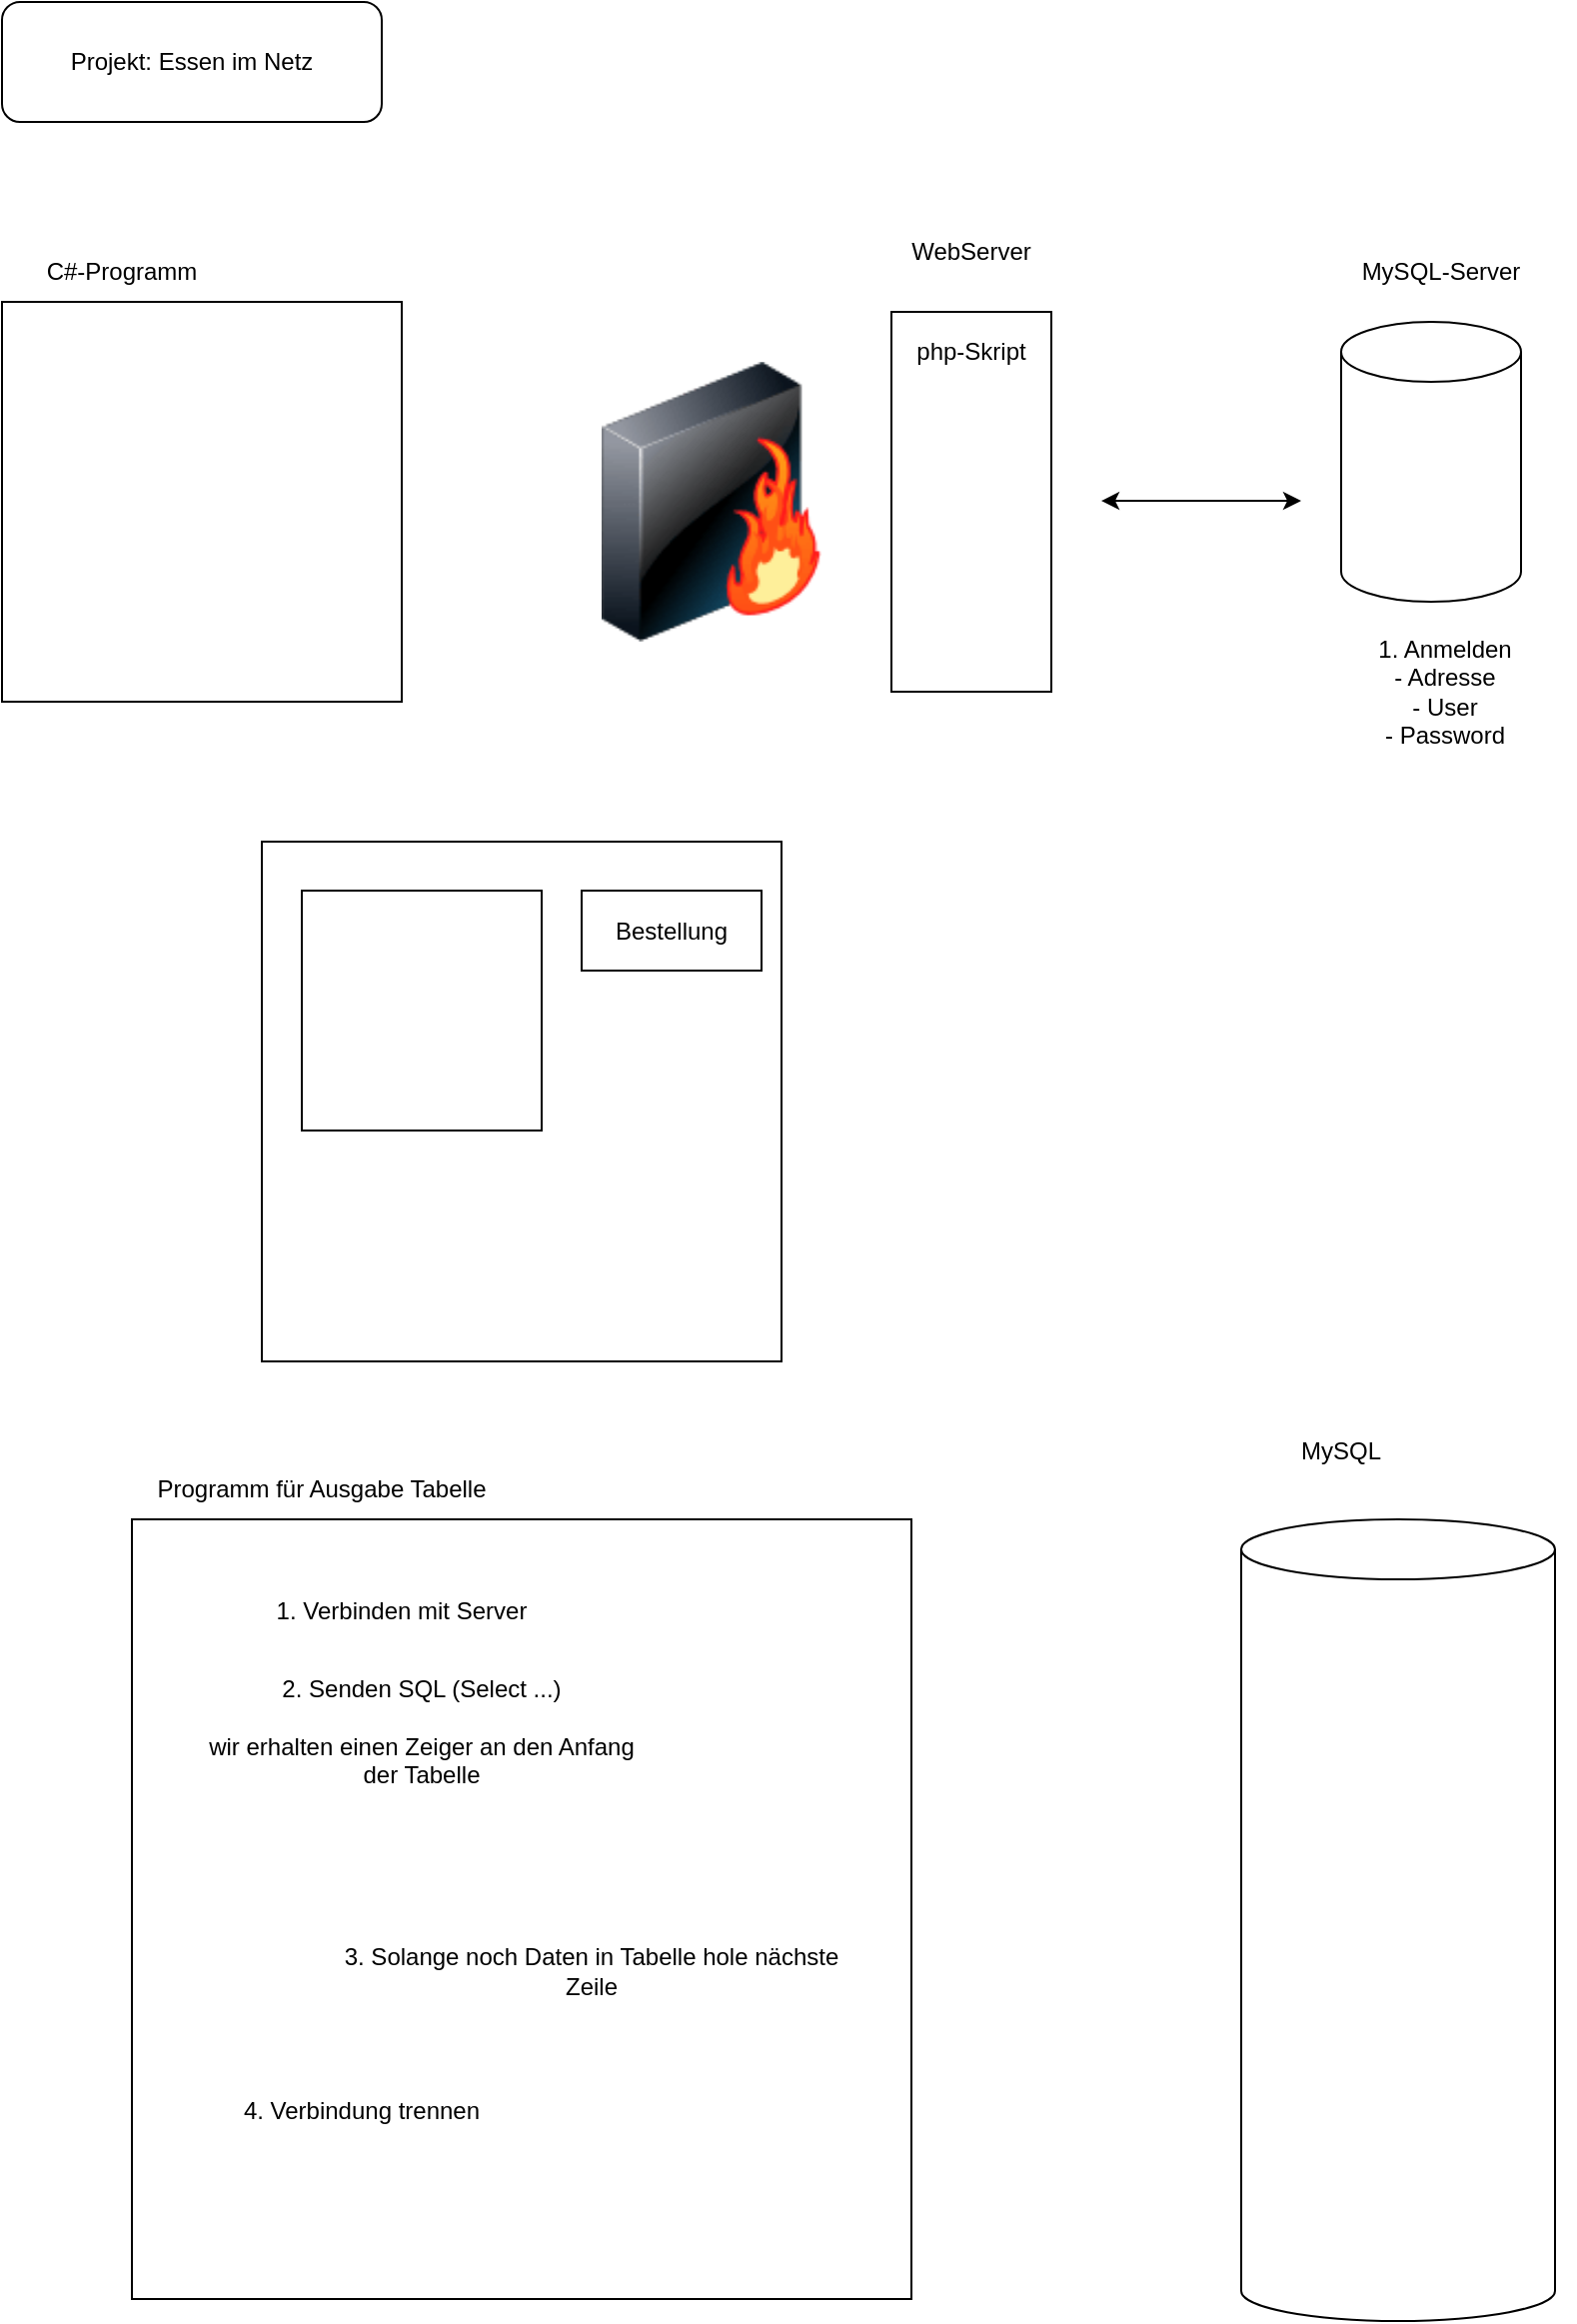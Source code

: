 <mxfile>
    <diagram id="UUAtwhpTZ4ZS1WnXTG8r" name="Seite-1">
        <mxGraphModel dx="1207" dy="839" grid="1" gridSize="10" guides="1" tooltips="1" connect="1" arrows="1" fold="1" page="1" pageScale="1" pageWidth="827" pageHeight="1169" math="0" shadow="0">
            <root>
                <mxCell id="0"/>
                <mxCell id="1" parent="0"/>
                <mxCell id="2" value="Projekt: Essen im Netz" style="rounded=1;whiteSpace=wrap;html=1;" vertex="1" parent="1">
                    <mxGeometry x="40" y="20" width="190" height="60" as="geometry"/>
                </mxCell>
                <mxCell id="3" value="" style="whiteSpace=wrap;html=1;aspect=fixed;" vertex="1" parent="1">
                    <mxGeometry x="40" y="170" width="200" height="200" as="geometry"/>
                </mxCell>
                <mxCell id="4" value="C#-Programm" style="text;html=1;strokeColor=none;fillColor=none;align=center;verticalAlign=middle;whiteSpace=wrap;rounded=0;" vertex="1" parent="1">
                    <mxGeometry x="40" y="140" width="120" height="30" as="geometry"/>
                </mxCell>
                <mxCell id="5" value="" style="rounded=0;whiteSpace=wrap;html=1;rotation=-90;textDirection=ltr;labelPosition=center;verticalLabelPosition=middle;align=center;verticalAlign=middle;" vertex="1" parent="1">
                    <mxGeometry x="430" y="230" width="190" height="80" as="geometry"/>
                </mxCell>
                <mxCell id="6" value="php-Skript" style="text;html=1;strokeColor=none;fillColor=none;align=center;verticalAlign=middle;whiteSpace=wrap;rounded=0;" vertex="1" parent="1">
                    <mxGeometry x="495" y="180" width="60" height="30" as="geometry"/>
                </mxCell>
                <mxCell id="7" value="WebServer" style="text;html=1;strokeColor=none;fillColor=none;align=center;verticalAlign=middle;whiteSpace=wrap;rounded=0;" vertex="1" parent="1">
                    <mxGeometry x="495" y="130" width="60" height="30" as="geometry"/>
                </mxCell>
                <mxCell id="9" value="" style="shape=cylinder3;whiteSpace=wrap;html=1;boundedLbl=1;backgroundOutline=1;size=15;" vertex="1" parent="1">
                    <mxGeometry x="710" y="180" width="90" height="140" as="geometry"/>
                </mxCell>
                <mxCell id="10" value="MySQL-Server" style="text;html=1;strokeColor=none;fillColor=none;align=center;verticalAlign=middle;whiteSpace=wrap;rounded=0;" vertex="1" parent="1">
                    <mxGeometry x="710" y="140" width="100" height="30" as="geometry"/>
                </mxCell>
                <mxCell id="13" value="1. Anmelden&lt;br&gt;- Adresse&lt;br&gt;- User&lt;br&gt;- Password" style="text;html=1;strokeColor=none;fillColor=none;align=center;verticalAlign=middle;whiteSpace=wrap;rounded=0;" vertex="1" parent="1">
                    <mxGeometry x="697" y="330" width="130" height="70" as="geometry"/>
                </mxCell>
                <mxCell id="14" value="" style="endArrow=classic;startArrow=classic;html=1;" edge="1" parent="1">
                    <mxGeometry width="50" height="50" relative="1" as="geometry">
                        <mxPoint x="590" y="269.52" as="sourcePoint"/>
                        <mxPoint x="690" y="269.52" as="targetPoint"/>
                    </mxGeometry>
                </mxCell>
                <mxCell id="15" value="" style="whiteSpace=wrap;html=1;aspect=fixed;" vertex="1" parent="1">
                    <mxGeometry x="170" y="440" width="260" height="260" as="geometry"/>
                </mxCell>
                <mxCell id="16" value="" style="whiteSpace=wrap;html=1;aspect=fixed;" vertex="1" parent="1">
                    <mxGeometry x="190" y="464.5" width="120" height="120" as="geometry"/>
                </mxCell>
                <mxCell id="18" value="Bestellung" style="rounded=0;whiteSpace=wrap;html=1;" vertex="1" parent="1">
                    <mxGeometry x="330" y="464.5" width="90" height="40" as="geometry"/>
                </mxCell>
                <mxCell id="19" value="" style="image;html=1;image=img/lib/clip_art/networking/Firewall-page1_128x128.png" vertex="1" parent="1">
                    <mxGeometry x="340" y="180" width="110" height="180" as="geometry"/>
                </mxCell>
                <mxCell id="20" value="" style="whiteSpace=wrap;html=1;aspect=fixed;" vertex="1" parent="1">
                    <mxGeometry x="105" y="779" width="390" height="390" as="geometry"/>
                </mxCell>
                <mxCell id="21" value="" style="shape=cylinder3;whiteSpace=wrap;html=1;boundedLbl=1;backgroundOutline=1;size=15;" vertex="1" parent="1">
                    <mxGeometry x="660" y="779" width="157" height="401" as="geometry"/>
                </mxCell>
                <mxCell id="22" value="Programm für Ausgabe Tabelle" style="text;html=1;strokeColor=none;fillColor=none;align=center;verticalAlign=middle;whiteSpace=wrap;rounded=0;" vertex="1" parent="1">
                    <mxGeometry x="105" y="749" width="190" height="30" as="geometry"/>
                </mxCell>
                <mxCell id="23" value="1. Verbinden mit Server" style="text;html=1;strokeColor=none;fillColor=none;align=center;verticalAlign=middle;whiteSpace=wrap;rounded=0;" vertex="1" parent="1">
                    <mxGeometry x="140" y="810" width="200" height="30" as="geometry"/>
                </mxCell>
                <mxCell id="24" value="2. Senden SQL (Select ...)&lt;br&gt;&lt;br&gt;wir erhalten einen Zeiger an den Anfang der Tabelle" style="text;html=1;strokeColor=none;fillColor=none;align=center;verticalAlign=middle;whiteSpace=wrap;rounded=0;" vertex="1" parent="1">
                    <mxGeometry x="135" y="870" width="230" height="30" as="geometry"/>
                </mxCell>
                <mxCell id="25" value="3. Solange noch Daten in Tabelle hole nächste Zeile" style="text;html=1;strokeColor=none;fillColor=none;align=center;verticalAlign=middle;whiteSpace=wrap;rounded=0;" vertex="1" parent="1">
                    <mxGeometry x="210" y="990" width="250" height="30" as="geometry"/>
                </mxCell>
                <mxCell id="26" value="4. Verbindung trennen" style="text;html=1;strokeColor=none;fillColor=none;align=center;verticalAlign=middle;whiteSpace=wrap;rounded=0;" vertex="1" parent="1">
                    <mxGeometry x="145" y="1060" width="150" height="30" as="geometry"/>
                </mxCell>
                <mxCell id="27" value="MySQL" style="text;html=1;strokeColor=none;fillColor=none;align=center;verticalAlign=middle;whiteSpace=wrap;rounded=0;" vertex="1" parent="1">
                    <mxGeometry x="680" y="730" width="60" height="30" as="geometry"/>
                </mxCell>
            </root>
        </mxGraphModel>
    </diagram>
</mxfile>